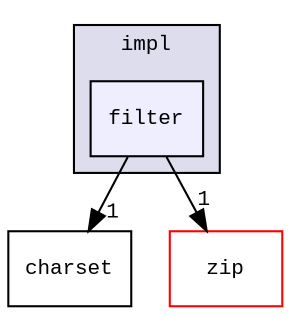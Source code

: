 digraph "src/tbox/stream/impl/filter" {
  compound=true
  node [ fontsize="10", fontname="CourierNew"];
  edge [ labelfontsize="10", labelfontname="CourierNew"];
  subgraph clusterdir_41e69d4b3e22bdafb28edc99abac9a3a {
    graph [ bgcolor="#ddddee", pencolor="black", label="impl" fontname="CourierNew", fontsize="10", URL="dir_41e69d4b3e22bdafb28edc99abac9a3a.html"]
  dir_fb73f54875652246eab7e20223d2a068 [shape=box, label="filter", style="filled", fillcolor="#eeeeff", pencolor="black", URL="dir_fb73f54875652246eab7e20223d2a068.html"];
  }
  dir_5ac60ffd987a807928934811b2e67510 [shape=box label="charset" URL="dir_5ac60ffd987a807928934811b2e67510.html"];
  dir_32b2c809fcc2ba3b7954485e3d0b9a46 [shape=box label="zip" fillcolor="white" style="filled" color="red" URL="dir_32b2c809fcc2ba3b7954485e3d0b9a46.html"];
  dir_fb73f54875652246eab7e20223d2a068->dir_5ac60ffd987a807928934811b2e67510 [headlabel="1", labeldistance=1.5 headhref="dir_000058_000005.html"];
  dir_fb73f54875652246eab7e20223d2a068->dir_32b2c809fcc2ba3b7954485e3d0b9a46 [headlabel="1", labeldistance=1.5 headhref="dir_000058_000068.html"];
}

